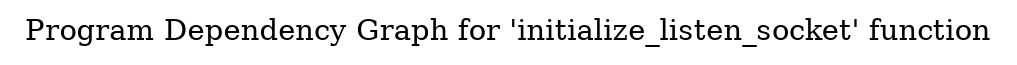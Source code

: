 digraph "Program Dependency Graph for 'initialize_listen_socket' function" {
	label="Program Dependency Graph for 'initialize_listen_socket' function";

}
